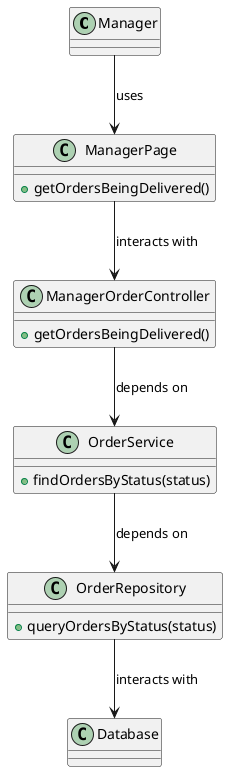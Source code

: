@startuml
class Manager {
}

class ManagerPage {
  +getOrdersBeingDelivered()
}

class ManagerOrderController {
  +getOrdersBeingDelivered()
}

class OrderService {
  +findOrdersByStatus(status)
}

class OrderRepository {
  +queryOrdersByStatus(status)
}

class Database {
}

Manager --> ManagerPage : uses
ManagerPage --> ManagerOrderController : interacts with
ManagerOrderController --> OrderService : depends on
OrderService --> OrderRepository : depends on
OrderRepository --> Database : interacts with
@enduml
